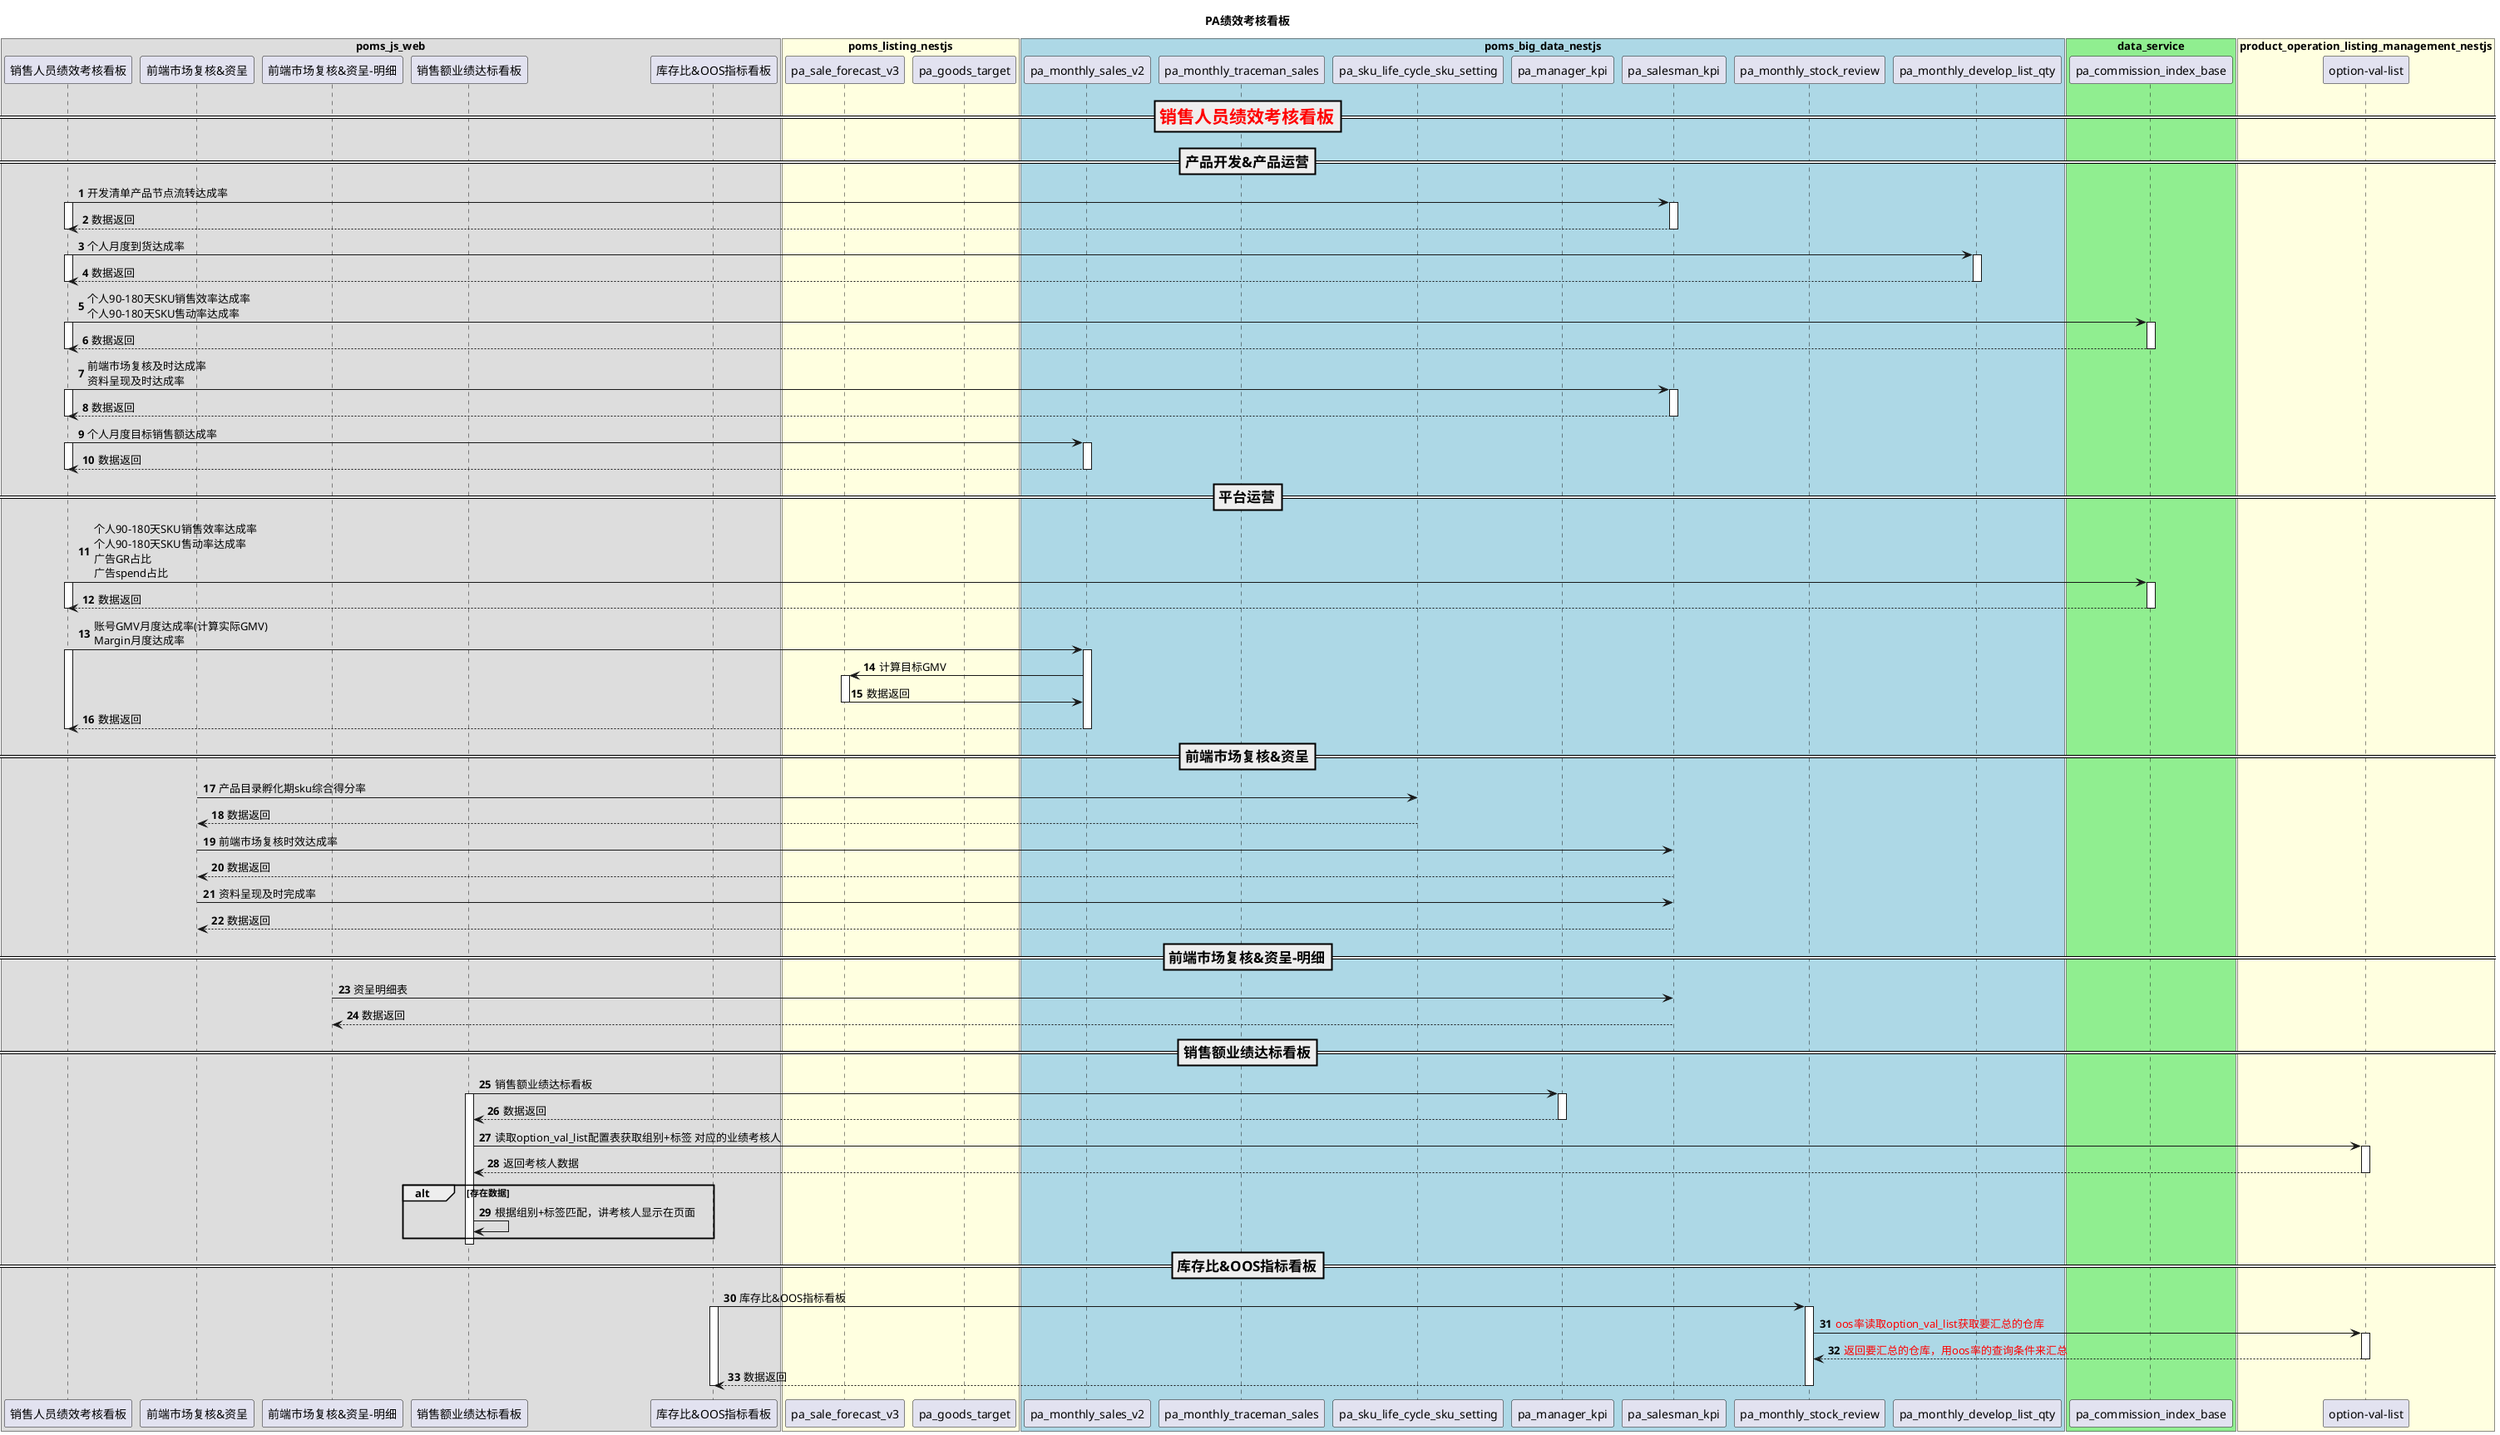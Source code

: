 @startuml
title PA绩效考核看板
autonumber

box "poms_js_web"
participant "销售人员绩效考核看板" as t1
participant "前端市场复核&资呈" as t2
participant "前端市场复核&资呈-明细" as t3
participant "销售额业绩达标看板" as t4
participant "库存比&OOS指标看板" as t5
end box

box "poms_listing_nestjs" #lightYellow
participant "pa_sale_forecast_v3" as l1
participant "pa_goods_target" as l2
end box

box "poms_big_data_nestjs" #lightBlue
participant "pa_monthly_sales_v2" as b1
participant "pa_monthly_traceman_sales" as b2
participant "pa_sku_life_cycle_sku_setting" as b3
participant "pa_manager_kpi" as b4
participant "pa_salesman_kpi" as b5
participant "pa_monthly_stock_review" as b6
participant "pa_monthly_develop_list_qty" as b7
end box

box "data_service" #lightGreen
participant "pa_commission_index_base" as dbapi
end box

box "product_operation_listing_management_nestjs" #lightYellow
participant "option-val-list" as m1
end box

=== <color #red>销售人员绩效考核看板 ==
=== 产品开发&产品运营 ==

t1 -> b5 : 开发清单产品节点流转达成率
activate t1
activate b5
b5 --> t1 : 数据返回
deactivate b5
deactivate t1

t1 -> b7 : 个人月度到货达成率
activate t1
activate b7
b7 --> t1 : 数据返回
deactivate b7
deactivate t1


t1 -> dbapi : 个人90-180天SKU销售效率达成率\n个人90-180天SKU售动率达成率
activate t1
activate dbapi
dbapi --> t1 : 数据返回
deactivate dbapi
deactivate t1

t1 -> b5 : 前端市场复核及时达成率\n资料呈现及时达成率
activate t1
activate b5
b5 --> t1 : 数据返回
deactivate b5
deactivate t1

t1 -> b1 : 个人月度目标销售额达成率
activate t1
activate b1
b1 --> t1 : 数据返回
deactivate b1
deactivate t1

=== 平台运营 ==
t1 -> dbapi : 个人90-180天SKU销售效率达成率\n个人90-180天SKU售动率达成率\n广告GR占比\n广告spend占比
activate t1
activate dbapi
dbapi --> t1 : 数据返回
deactivate dbapi
deactivate t1

t1 -> b1 : 账号GMV月度达成率(计算实际GMV)\nMargin月度达成率
activate t1
activate b1
b1 -> l1 : 计算目标GMV
activate l1
l1 -> b1 : 数据返回
deactivate l1
b1 --> t1 : 数据返回
deactivate b1
deactivate t1

=== 前端市场复核&资呈 ==
t2 -> b3 : 产品目录孵化期sku综合得分率
b3 ---> t2 : 数据返回
t2 -> b5 : 前端市场复核时效达成率
b5 ---> t2 : 数据返回
t2 -> b5 : 资料呈现及时完成率
b5 ---> t2 : 数据返回


===  前端市场复核&资呈-明细 ==
t3 -> b5 : 资呈明细表
b5 ---> t3 : 数据返回


=== 销售额业绩达标看板 ==
t4 -> b4 : 销售额业绩达标看板
activate t4

activate b4
b4 ---> t4 : 数据返回
deactivate b4

t4 -> m1 : 读取option_val_list配置表获取组别+标签 对应的业绩考核人
activate m1
m1 --> t4 : 返回考核人数据
deactivate m1
alt 存在数据
t4 -> t4 : 根据组别+标签匹配，讲考核人显示在页面
end

deactivate t4

=== 库存比&OOS指标看板 ==
t5 -> b6 : 库存比&OOS指标看板
activate t5

activate b6
b6 -> m1 : <color #red>oos率读取option_val_list获取要汇总的仓库
activate m1
m1 --> b6 : <color #red>返回要汇总的仓库，用oos率的查询条件来汇总
deactivate m1

b6 --> t5 : 数据返回
deactivate b6
deactivate t5



@enduml